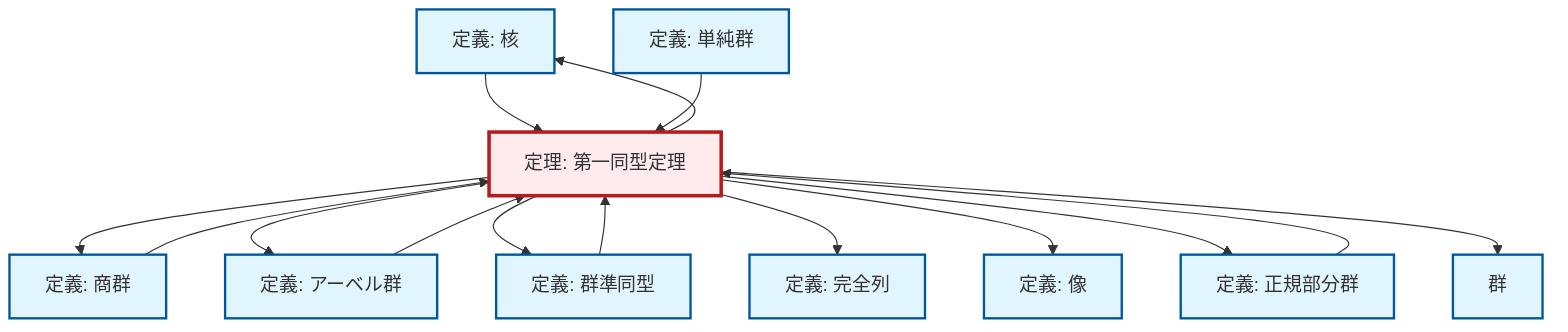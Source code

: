 graph TD
    classDef definition fill:#e1f5fe,stroke:#01579b,stroke-width:2px
    classDef theorem fill:#f3e5f5,stroke:#4a148c,stroke-width:2px
    classDef axiom fill:#fff3e0,stroke:#e65100,stroke-width:2px
    classDef example fill:#e8f5e9,stroke:#1b5e20,stroke-width:2px
    classDef current fill:#ffebee,stroke:#b71c1c,stroke-width:3px
    def-kernel["定義: 核"]:::definition
    def-simple-group["定義: 単純群"]:::definition
    def-image["定義: 像"]:::definition
    def-quotient-group["定義: 商群"]:::definition
    def-abelian-group["定義: アーベル群"]:::definition
    def-normal-subgroup["定義: 正規部分群"]:::definition
    def-homomorphism["定義: 群準同型"]:::definition
    def-exact-sequence["定義: 完全列"]:::definition
    thm-first-isomorphism["定理: 第一同型定理"]:::theorem
    def-group["群"]:::definition
    def-homomorphism --> thm-first-isomorphism
    thm-first-isomorphism --> def-quotient-group
    thm-first-isomorphism --> def-abelian-group
    thm-first-isomorphism --> def-kernel
    def-normal-subgroup --> thm-first-isomorphism
    thm-first-isomorphism --> def-homomorphism
    def-kernel --> thm-first-isomorphism
    thm-first-isomorphism --> def-exact-sequence
    thm-first-isomorphism --> def-image
    thm-first-isomorphism --> def-normal-subgroup
    thm-first-isomorphism --> def-group
    def-abelian-group --> thm-first-isomorphism
    def-simple-group --> thm-first-isomorphism
    def-quotient-group --> thm-first-isomorphism
    class thm-first-isomorphism current